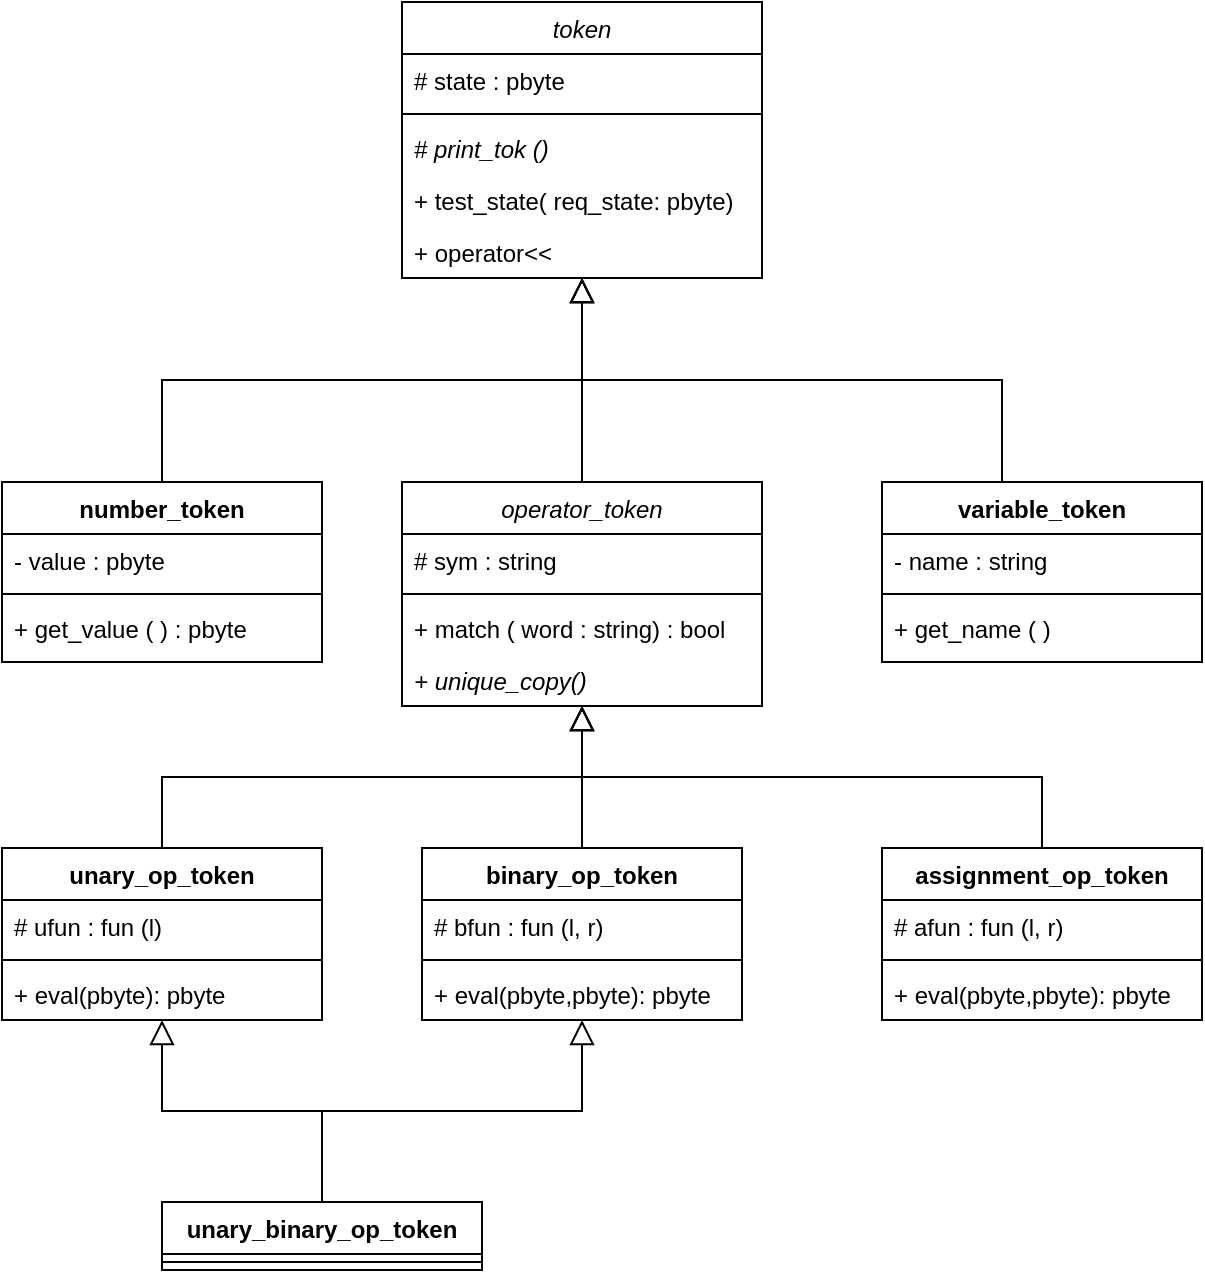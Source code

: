 <mxfile version="20.5.1" type="device"><diagram id="C5RBs43oDa-KdzZeNtuy" name="Page-1"><mxGraphModel dx="868" dy="474" grid="1" gridSize="10" guides="1" tooltips="1" connect="1" arrows="1" fold="1" page="1" pageScale="1" pageWidth="827" pageHeight="1169" math="0" shadow="0"><root><mxCell id="WIyWlLk6GJQsqaUBKTNV-0"/><mxCell id="WIyWlLk6GJQsqaUBKTNV-1" parent="WIyWlLk6GJQsqaUBKTNV-0"/><mxCell id="zkfFHV4jXpPFQw0GAbJ--0" value="token" style="swimlane;fontStyle=2;align=center;verticalAlign=top;childLayout=stackLayout;horizontal=1;startSize=26;horizontalStack=0;resizeParent=1;resizeLast=0;collapsible=1;marginBottom=0;rounded=0;shadow=0;strokeWidth=1;" parent="WIyWlLk6GJQsqaUBKTNV-1" vertex="1"><mxGeometry x="320" y="120" width="180" height="138" as="geometry"><mxRectangle x="230" y="140" width="160" height="26" as="alternateBounds"/></mxGeometry></mxCell><mxCell id="zkfFHV4jXpPFQw0GAbJ--1" value="# state : pbyte" style="text;align=left;verticalAlign=top;spacingLeft=4;spacingRight=4;overflow=hidden;rotatable=0;points=[[0,0.5],[1,0.5]];portConstraint=eastwest;" parent="zkfFHV4jXpPFQw0GAbJ--0" vertex="1"><mxGeometry y="26" width="180" height="26" as="geometry"/></mxCell><mxCell id="zkfFHV4jXpPFQw0GAbJ--4" value="" style="line;html=1;strokeWidth=1;align=left;verticalAlign=middle;spacingTop=-1;spacingLeft=3;spacingRight=3;rotatable=0;labelPosition=right;points=[];portConstraint=eastwest;" parent="zkfFHV4jXpPFQw0GAbJ--0" vertex="1"><mxGeometry y="52" width="180" height="8" as="geometry"/></mxCell><mxCell id="zkfFHV4jXpPFQw0GAbJ--5" value="# print_tok ()" style="text;align=left;verticalAlign=top;spacingLeft=4;spacingRight=4;overflow=hidden;rotatable=0;points=[[0,0.5],[1,0.5]];portConstraint=eastwest;fontStyle=2" parent="zkfFHV4jXpPFQw0GAbJ--0" vertex="1"><mxGeometry y="60" width="180" height="26" as="geometry"/></mxCell><mxCell id="FzD94XOmREOW4pAKTpO6-1" value="+ test_state( req_state: pbyte)" style="text;strokeColor=none;fillColor=none;align=left;verticalAlign=top;spacingLeft=4;spacingRight=4;overflow=hidden;rotatable=0;points=[[0,0.5],[1,0.5]];portConstraint=eastwest;" vertex="1" parent="zkfFHV4jXpPFQw0GAbJ--0"><mxGeometry y="86" width="180" height="26" as="geometry"/></mxCell><mxCell id="FzD94XOmREOW4pAKTpO6-2" value="+ operator&lt;&lt;" style="text;strokeColor=none;fillColor=none;align=left;verticalAlign=top;spacingLeft=4;spacingRight=4;overflow=hidden;rotatable=0;points=[[0,0.5],[1,0.5]];portConstraint=eastwest;" vertex="1" parent="zkfFHV4jXpPFQw0GAbJ--0"><mxGeometry y="112" width="180" height="26" as="geometry"/></mxCell><mxCell id="zkfFHV4jXpPFQw0GAbJ--6" value="number_token" style="swimlane;fontStyle=1;align=center;verticalAlign=top;childLayout=stackLayout;horizontal=1;startSize=26;horizontalStack=0;resizeParent=1;resizeLast=0;collapsible=1;marginBottom=0;rounded=0;shadow=0;strokeWidth=1;" parent="WIyWlLk6GJQsqaUBKTNV-1" vertex="1"><mxGeometry x="120" y="360" width="160" height="90" as="geometry"><mxRectangle x="130" y="380" width="160" height="26" as="alternateBounds"/></mxGeometry></mxCell><mxCell id="zkfFHV4jXpPFQw0GAbJ--7" value="- value : pbyte" style="text;align=left;verticalAlign=top;spacingLeft=4;spacingRight=4;overflow=hidden;rotatable=0;points=[[0,0.5],[1,0.5]];portConstraint=eastwest;" parent="zkfFHV4jXpPFQw0GAbJ--6" vertex="1"><mxGeometry y="26" width="160" height="26" as="geometry"/></mxCell><mxCell id="zkfFHV4jXpPFQw0GAbJ--9" value="" style="line;html=1;strokeWidth=1;align=left;verticalAlign=middle;spacingTop=-1;spacingLeft=3;spacingRight=3;rotatable=0;labelPosition=right;points=[];portConstraint=eastwest;" parent="zkfFHV4jXpPFQw0GAbJ--6" vertex="1"><mxGeometry y="52" width="160" height="8" as="geometry"/></mxCell><mxCell id="zkfFHV4jXpPFQw0GAbJ--10" value="+ get_value ( ) : pbyte" style="text;align=left;verticalAlign=top;spacingLeft=4;spacingRight=4;overflow=hidden;rotatable=0;points=[[0,0.5],[1,0.5]];portConstraint=eastwest;fontStyle=0" parent="zkfFHV4jXpPFQw0GAbJ--6" vertex="1"><mxGeometry y="60" width="160" height="26" as="geometry"/></mxCell><mxCell id="zkfFHV4jXpPFQw0GAbJ--12" value="" style="endArrow=block;endSize=10;endFill=0;shadow=0;strokeWidth=1;rounded=0;edgeStyle=elbowEdgeStyle;elbow=vertical;" parent="WIyWlLk6GJQsqaUBKTNV-1" source="zkfFHV4jXpPFQw0GAbJ--6" target="zkfFHV4jXpPFQw0GAbJ--0" edge="1"><mxGeometry width="160" relative="1" as="geometry"><mxPoint x="200" y="203" as="sourcePoint"/><mxPoint x="200" y="203" as="targetPoint"/></mxGeometry></mxCell><mxCell id="zkfFHV4jXpPFQw0GAbJ--13" value="operator_token" style="swimlane;fontStyle=2;align=center;verticalAlign=top;childLayout=stackLayout;horizontal=1;startSize=26;horizontalStack=0;resizeParent=1;resizeLast=0;collapsible=1;marginBottom=0;rounded=0;shadow=0;strokeWidth=1;" parent="WIyWlLk6GJQsqaUBKTNV-1" vertex="1"><mxGeometry x="320" y="360" width="180" height="112" as="geometry"><mxRectangle x="340" y="380" width="170" height="26" as="alternateBounds"/></mxGeometry></mxCell><mxCell id="zkfFHV4jXpPFQw0GAbJ--14" value="# sym : string" style="text;align=left;verticalAlign=top;spacingLeft=4;spacingRight=4;overflow=hidden;rotatable=0;points=[[0,0.5],[1,0.5]];portConstraint=eastwest;" parent="zkfFHV4jXpPFQw0GAbJ--13" vertex="1"><mxGeometry y="26" width="180" height="26" as="geometry"/></mxCell><mxCell id="zkfFHV4jXpPFQw0GAbJ--15" value="" style="line;html=1;strokeWidth=1;align=left;verticalAlign=middle;spacingTop=-1;spacingLeft=3;spacingRight=3;rotatable=0;labelPosition=right;points=[];portConstraint=eastwest;" parent="zkfFHV4jXpPFQw0GAbJ--13" vertex="1"><mxGeometry y="52" width="180" height="8" as="geometry"/></mxCell><mxCell id="FzD94XOmREOW4pAKTpO6-10" value="+ match ( word : string) : bool" style="text;strokeColor=none;fillColor=none;align=left;verticalAlign=top;spacingLeft=4;spacingRight=4;overflow=hidden;rotatable=0;points=[[0,0.5],[1,0.5]];portConstraint=eastwest;" vertex="1" parent="zkfFHV4jXpPFQw0GAbJ--13"><mxGeometry y="60" width="180" height="26" as="geometry"/></mxCell><mxCell id="FzD94XOmREOW4pAKTpO6-11" value="+ unique_copy()" style="text;strokeColor=none;fillColor=none;align=left;verticalAlign=top;spacingLeft=4;spacingRight=4;overflow=hidden;rotatable=0;points=[[0,0.5],[1,0.5]];portConstraint=eastwest;fontStyle=2" vertex="1" parent="zkfFHV4jXpPFQw0GAbJ--13"><mxGeometry y="86" width="180" height="26" as="geometry"/></mxCell><mxCell id="zkfFHV4jXpPFQw0GAbJ--16" value="" style="endArrow=block;endSize=10;endFill=0;shadow=0;strokeWidth=1;rounded=0;edgeStyle=elbowEdgeStyle;elbow=vertical;" parent="WIyWlLk6GJQsqaUBKTNV-1" source="zkfFHV4jXpPFQw0GAbJ--13" target="zkfFHV4jXpPFQw0GAbJ--0" edge="1"><mxGeometry width="160" relative="1" as="geometry"><mxPoint x="210" y="373" as="sourcePoint"/><mxPoint x="310" y="271" as="targetPoint"/></mxGeometry></mxCell><mxCell id="FzD94XOmREOW4pAKTpO6-3" value="variable_token" style="swimlane;fontStyle=1;align=center;verticalAlign=top;childLayout=stackLayout;horizontal=1;startSize=26;horizontalStack=0;resizeParent=1;resizeLast=0;collapsible=1;marginBottom=0;rounded=0;shadow=0;strokeWidth=1;" vertex="1" parent="WIyWlLk6GJQsqaUBKTNV-1"><mxGeometry x="560" y="360" width="160" height="90" as="geometry"><mxRectangle x="130" y="380" width="160" height="26" as="alternateBounds"/></mxGeometry></mxCell><mxCell id="FzD94XOmREOW4pAKTpO6-4" value="- name : string" style="text;align=left;verticalAlign=top;spacingLeft=4;spacingRight=4;overflow=hidden;rotatable=0;points=[[0,0.5],[1,0.5]];portConstraint=eastwest;" vertex="1" parent="FzD94XOmREOW4pAKTpO6-3"><mxGeometry y="26" width="160" height="26" as="geometry"/></mxCell><mxCell id="FzD94XOmREOW4pAKTpO6-6" value="" style="line;html=1;strokeWidth=1;align=left;verticalAlign=middle;spacingTop=-1;spacingLeft=3;spacingRight=3;rotatable=0;labelPosition=right;points=[];portConstraint=eastwest;" vertex="1" parent="FzD94XOmREOW4pAKTpO6-3"><mxGeometry y="52" width="160" height="8" as="geometry"/></mxCell><mxCell id="FzD94XOmREOW4pAKTpO6-8" value="+ get_name ( )" style="text;align=left;verticalAlign=top;spacingLeft=4;spacingRight=4;overflow=hidden;rotatable=0;points=[[0,0.5],[1,0.5]];portConstraint=eastwest;" vertex="1" parent="FzD94XOmREOW4pAKTpO6-3"><mxGeometry y="60" width="160" height="26" as="geometry"/></mxCell><mxCell id="FzD94XOmREOW4pAKTpO6-9" value="" style="endArrow=block;endSize=10;endFill=0;shadow=0;strokeWidth=1;rounded=0;edgeStyle=elbowEdgeStyle;elbow=vertical;" edge="1" parent="WIyWlLk6GJQsqaUBKTNV-1" target="FzD94XOmREOW4pAKTpO6-2"><mxGeometry width="160" relative="1" as="geometry"><mxPoint x="620" y="360" as="sourcePoint"/><mxPoint x="820" y="258" as="targetPoint"/></mxGeometry></mxCell><mxCell id="FzD94XOmREOW4pAKTpO6-12" value="unary_op_token" style="swimlane;fontStyle=1;align=center;verticalAlign=top;childLayout=stackLayout;horizontal=1;startSize=26;horizontalStack=0;resizeParent=1;resizeParentMax=0;resizeLast=0;collapsible=1;marginBottom=0;" vertex="1" parent="WIyWlLk6GJQsqaUBKTNV-1"><mxGeometry x="120" y="543" width="160" height="86" as="geometry"/></mxCell><mxCell id="FzD94XOmREOW4pAKTpO6-13" value="# ufun : fun (l)" style="text;strokeColor=none;fillColor=none;align=left;verticalAlign=top;spacingLeft=4;spacingRight=4;overflow=hidden;rotatable=0;points=[[0,0.5],[1,0.5]];portConstraint=eastwest;" vertex="1" parent="FzD94XOmREOW4pAKTpO6-12"><mxGeometry y="26" width="160" height="26" as="geometry"/></mxCell><mxCell id="FzD94XOmREOW4pAKTpO6-14" value="" style="line;strokeWidth=1;fillColor=none;align=left;verticalAlign=middle;spacingTop=-1;spacingLeft=3;spacingRight=3;rotatable=0;labelPosition=right;points=[];portConstraint=eastwest;strokeColor=inherit;" vertex="1" parent="FzD94XOmREOW4pAKTpO6-12"><mxGeometry y="52" width="160" height="8" as="geometry"/></mxCell><mxCell id="FzD94XOmREOW4pAKTpO6-15" value="+ eval(pbyte): pbyte" style="text;strokeColor=none;fillColor=none;align=left;verticalAlign=top;spacingLeft=4;spacingRight=4;overflow=hidden;rotatable=0;points=[[0,0.5],[1,0.5]];portConstraint=eastwest;" vertex="1" parent="FzD94XOmREOW4pAKTpO6-12"><mxGeometry y="60" width="160" height="26" as="geometry"/></mxCell><mxCell id="FzD94XOmREOW4pAKTpO6-16" value="binary_op_token" style="swimlane;fontStyle=1;align=center;verticalAlign=top;childLayout=stackLayout;horizontal=1;startSize=26;horizontalStack=0;resizeParent=1;resizeParentMax=0;resizeLast=0;collapsible=1;marginBottom=0;" vertex="1" parent="WIyWlLk6GJQsqaUBKTNV-1"><mxGeometry x="330" y="543" width="160" height="86" as="geometry"/></mxCell><mxCell id="FzD94XOmREOW4pAKTpO6-17" value="# bfun : fun (l, r)" style="text;strokeColor=none;fillColor=none;align=left;verticalAlign=top;spacingLeft=4;spacingRight=4;overflow=hidden;rotatable=0;points=[[0,0.5],[1,0.5]];portConstraint=eastwest;" vertex="1" parent="FzD94XOmREOW4pAKTpO6-16"><mxGeometry y="26" width="160" height="26" as="geometry"/></mxCell><mxCell id="FzD94XOmREOW4pAKTpO6-18" value="" style="line;strokeWidth=1;fillColor=none;align=left;verticalAlign=middle;spacingTop=-1;spacingLeft=3;spacingRight=3;rotatable=0;labelPosition=right;points=[];portConstraint=eastwest;strokeColor=inherit;" vertex="1" parent="FzD94XOmREOW4pAKTpO6-16"><mxGeometry y="52" width="160" height="8" as="geometry"/></mxCell><mxCell id="FzD94XOmREOW4pAKTpO6-19" value="+ eval(pbyte,pbyte): pbyte" style="text;strokeColor=none;fillColor=none;align=left;verticalAlign=top;spacingLeft=4;spacingRight=4;overflow=hidden;rotatable=0;points=[[0,0.5],[1,0.5]];portConstraint=eastwest;" vertex="1" parent="FzD94XOmREOW4pAKTpO6-16"><mxGeometry y="60" width="160" height="26" as="geometry"/></mxCell><mxCell id="FzD94XOmREOW4pAKTpO6-20" value="assignment_op_token" style="swimlane;fontStyle=1;align=center;verticalAlign=top;childLayout=stackLayout;horizontal=1;startSize=26;horizontalStack=0;resizeParent=1;resizeParentMax=0;resizeLast=0;collapsible=1;marginBottom=0;" vertex="1" parent="WIyWlLk6GJQsqaUBKTNV-1"><mxGeometry x="560" y="543" width="160" height="86" as="geometry"/></mxCell><mxCell id="FzD94XOmREOW4pAKTpO6-21" value="# afun : fun (l, r)" style="text;strokeColor=none;fillColor=none;align=left;verticalAlign=top;spacingLeft=4;spacingRight=4;overflow=hidden;rotatable=0;points=[[0,0.5],[1,0.5]];portConstraint=eastwest;" vertex="1" parent="FzD94XOmREOW4pAKTpO6-20"><mxGeometry y="26" width="160" height="26" as="geometry"/></mxCell><mxCell id="FzD94XOmREOW4pAKTpO6-22" value="" style="line;strokeWidth=1;fillColor=none;align=left;verticalAlign=middle;spacingTop=-1;spacingLeft=3;spacingRight=3;rotatable=0;labelPosition=right;points=[];portConstraint=eastwest;strokeColor=inherit;" vertex="1" parent="FzD94XOmREOW4pAKTpO6-20"><mxGeometry y="52" width="160" height="8" as="geometry"/></mxCell><mxCell id="FzD94XOmREOW4pAKTpO6-23" value="+ eval(pbyte,pbyte): pbyte" style="text;strokeColor=none;fillColor=none;align=left;verticalAlign=top;spacingLeft=4;spacingRight=4;overflow=hidden;rotatable=0;points=[[0,0.5],[1,0.5]];portConstraint=eastwest;" vertex="1" parent="FzD94XOmREOW4pAKTpO6-20"><mxGeometry y="60" width="160" height="26" as="geometry"/></mxCell><mxCell id="FzD94XOmREOW4pAKTpO6-24" value="unary_binary_op_token" style="swimlane;fontStyle=1;align=center;verticalAlign=top;childLayout=stackLayout;horizontal=1;startSize=26;horizontalStack=0;resizeParent=1;resizeParentMax=0;resizeLast=0;collapsible=1;marginBottom=0;" vertex="1" parent="WIyWlLk6GJQsqaUBKTNV-1"><mxGeometry x="200" y="720" width="160" height="34" as="geometry"/></mxCell><mxCell id="FzD94XOmREOW4pAKTpO6-26" value="" style="line;strokeWidth=1;fillColor=none;align=left;verticalAlign=middle;spacingTop=-1;spacingLeft=3;spacingRight=3;rotatable=0;labelPosition=right;points=[];portConstraint=eastwest;strokeColor=inherit;" vertex="1" parent="FzD94XOmREOW4pAKTpO6-24"><mxGeometry y="26" width="160" height="8" as="geometry"/></mxCell><mxCell id="FzD94XOmREOW4pAKTpO6-30" value="" style="endArrow=block;endSize=10;endFill=0;shadow=0;strokeWidth=1;rounded=0;edgeStyle=elbowEdgeStyle;elbow=vertical;exitX=0.5;exitY=0;exitDx=0;exitDy=0;" edge="1" parent="WIyWlLk6GJQsqaUBKTNV-1" source="FzD94XOmREOW4pAKTpO6-12" target="zkfFHV4jXpPFQw0GAbJ--13"><mxGeometry width="160" relative="1" as="geometry"><mxPoint x="40" y="552" as="sourcePoint"/><mxPoint x="290" y="480" as="targetPoint"/></mxGeometry></mxCell><mxCell id="FzD94XOmREOW4pAKTpO6-31" value="" style="endArrow=block;endSize=10;endFill=0;shadow=0;strokeWidth=1;rounded=0;edgeStyle=elbowEdgeStyle;elbow=vertical;exitX=0.5;exitY=0;exitDx=0;exitDy=0;" edge="1" parent="WIyWlLk6GJQsqaUBKTNV-1" source="FzD94XOmREOW4pAKTpO6-16" target="zkfFHV4jXpPFQw0GAbJ--13"><mxGeometry width="160" relative="1" as="geometry"><mxPoint x="440" y="543" as="sourcePoint"/><mxPoint x="647.84" y="475.094" as="targetPoint"/></mxGeometry></mxCell><mxCell id="FzD94XOmREOW4pAKTpO6-32" value="" style="endArrow=block;endSize=10;endFill=0;shadow=0;strokeWidth=1;rounded=0;edgeStyle=elbowEdgeStyle;elbow=vertical;" edge="1" parent="WIyWlLk6GJQsqaUBKTNV-1" source="FzD94XOmREOW4pAKTpO6-20" target="zkfFHV4jXpPFQw0GAbJ--13"><mxGeometry width="160" relative="1" as="geometry"><mxPoint x="220" y="563" as="sourcePoint"/><mxPoint x="427.84" y="495.094" as="targetPoint"/></mxGeometry></mxCell><mxCell id="FzD94XOmREOW4pAKTpO6-33" value="" style="endArrow=block;endSize=10;endFill=0;shadow=0;strokeWidth=1;rounded=0;edgeStyle=elbowEdgeStyle;elbow=vertical;" edge="1" parent="WIyWlLk6GJQsqaUBKTNV-1" source="FzD94XOmREOW4pAKTpO6-24" target="FzD94XOmREOW4pAKTpO6-16"><mxGeometry width="160" relative="1" as="geometry"><mxPoint x="96.08" y="707.91" as="sourcePoint"/><mxPoint x="303.92" y="640.004" as="targetPoint"/></mxGeometry></mxCell><mxCell id="FzD94XOmREOW4pAKTpO6-34" value="" style="endArrow=block;endSize=10;endFill=0;shadow=0;strokeWidth=1;rounded=0;edgeStyle=elbowEdgeStyle;elbow=vertical;" edge="1" parent="WIyWlLk6GJQsqaUBKTNV-1" source="FzD94XOmREOW4pAKTpO6-24" target="FzD94XOmREOW4pAKTpO6-12"><mxGeometry width="160" relative="1" as="geometry"><mxPoint x="100" y="696.91" as="sourcePoint"/><mxPoint x="307.84" y="629.004" as="targetPoint"/></mxGeometry></mxCell></root></mxGraphModel></diagram></mxfile>
